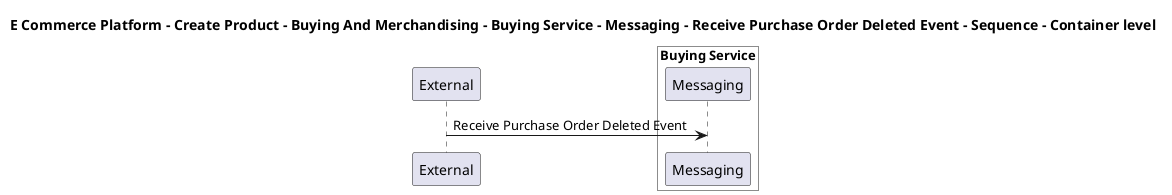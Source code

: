 @startuml

title E Commerce Platform - Create Product - Buying And Merchandising - Buying Service - Messaging - Receive Purchase Order Deleted Event - Sequence - Container level

participant "External" as C4InterFlow.SoftwareSystems.ExternalSystem

box "Buying Service" #White
    participant "Messaging" as ECommercePlatform.CreateProduct.BuyingAndMerchandising.SoftwareSystems.BuyingService.Containers.Messaging
end box


C4InterFlow.SoftwareSystems.ExternalSystem -> ECommercePlatform.CreateProduct.BuyingAndMerchandising.SoftwareSystems.BuyingService.Containers.Messaging : Receive Purchase Order Deleted Event


@enduml
